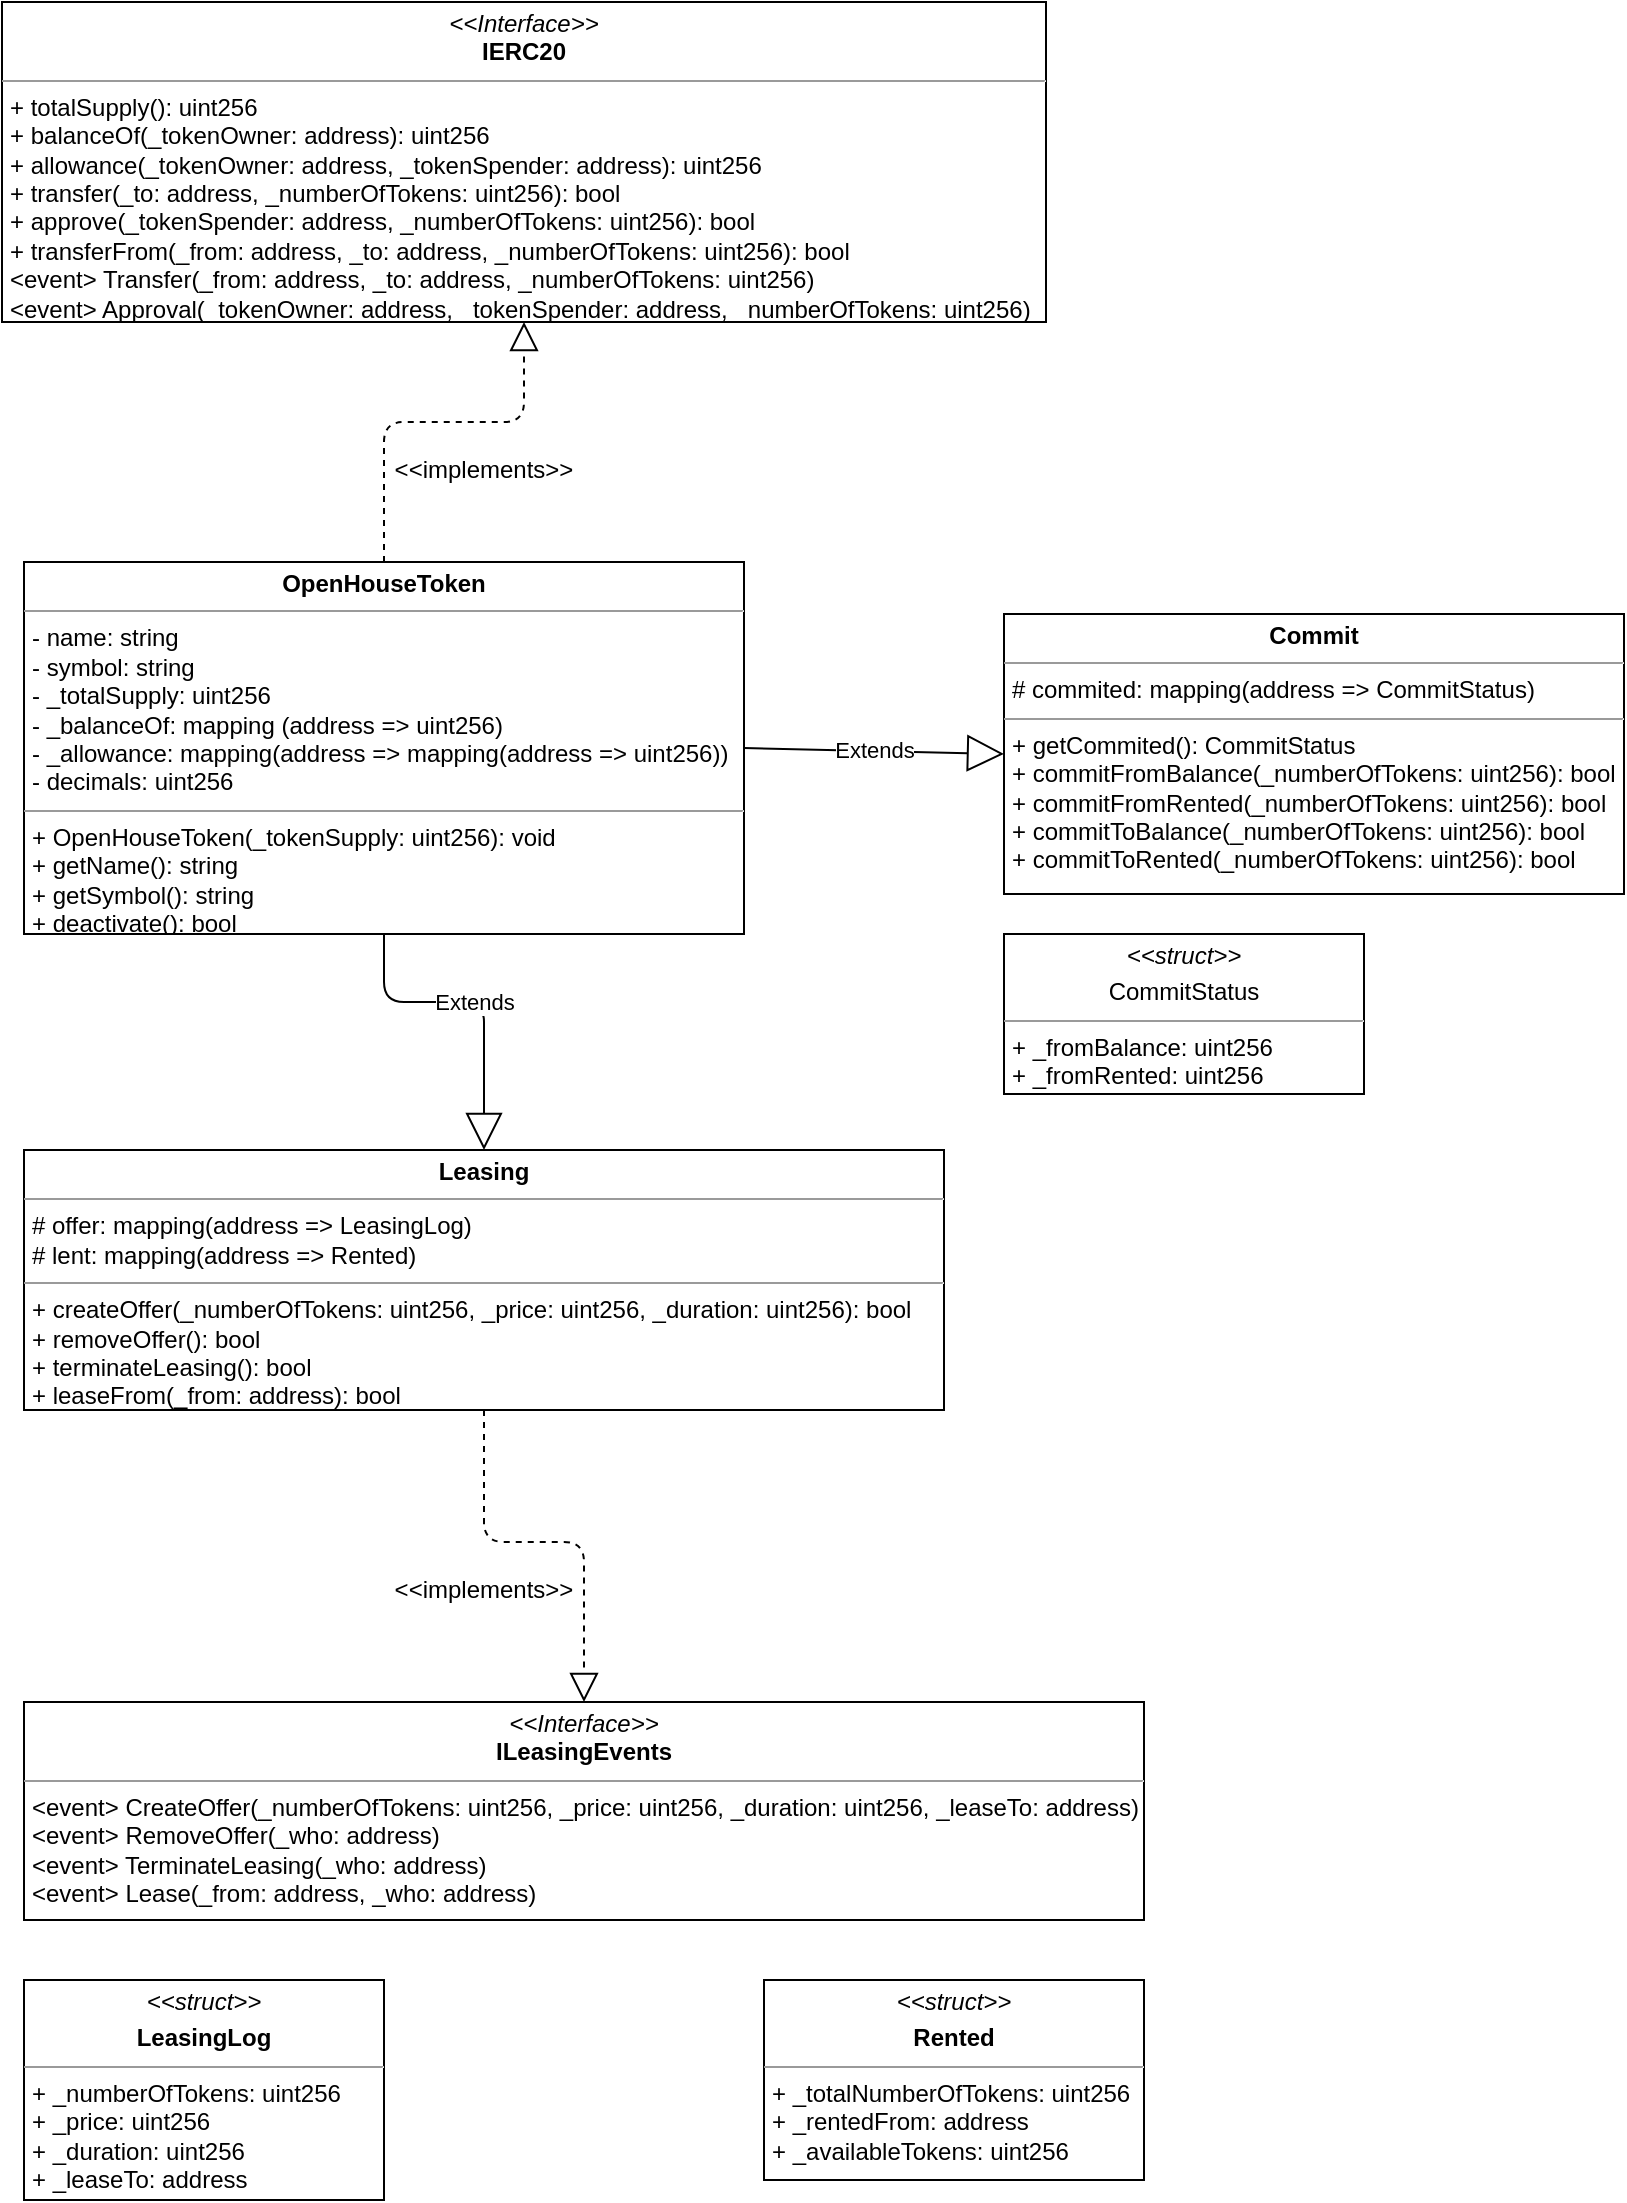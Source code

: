 <mxfile version="10.5.9" type="device"><diagram id="7WbysznEjbFOMzd1XnKt" name="Page-1"><mxGraphModel dx="1394" dy="768" grid="1" gridSize="10" guides="1" tooltips="1" connect="1" arrows="1" fold="1" page="1" pageScale="1" pageWidth="827" pageHeight="1169" math="0" shadow="0"><root><mxCell id="0"/><mxCell id="1" parent="0"/><mxCell id="B_E1CrV0eOcXe67gAG_t-1" value="&lt;p style=&quot;margin: 0px ; margin-top: 4px ; text-align: center&quot;&gt;&lt;b&gt;OpenHouseToken&lt;/b&gt;&lt;/p&gt;&lt;hr size=&quot;1&quot;&gt;&lt;p style=&quot;margin: 0px ; margin-left: 4px&quot;&gt;- name: string&lt;/p&gt;&lt;p style=&quot;margin: 0px ; margin-left: 4px&quot;&gt;- symbol: string&lt;/p&gt;&lt;p style=&quot;margin: 0px ; margin-left: 4px&quot;&gt;- _totalSupply: uint256&lt;/p&gt;&lt;p style=&quot;margin: 0px ; margin-left: 4px&quot;&gt;- _balanceOf: mapping (address =&amp;gt; uint256)&lt;/p&gt;&lt;p style=&quot;margin: 0px ; margin-left: 4px&quot;&gt;- _allowance: mapping(address =&amp;gt; mapping(address =&amp;gt; uint256))&lt;/p&gt;&lt;p style=&quot;margin: 0px ; margin-left: 4px&quot;&gt;- decimals: uint256&lt;/p&gt;&lt;hr size=&quot;1&quot;&gt;&lt;p style=&quot;margin: 0px ; margin-left: 4px&quot;&gt;+ OpenHouseToken(_tokenSupply: uint256): void&lt;/p&gt;&lt;p style=&quot;margin: 0px ; margin-left: 4px&quot;&gt;+ getName(): string&lt;/p&gt;&lt;p style=&quot;margin: 0px ; margin-left: 4px&quot;&gt;+ getSymbol(): string&lt;/p&gt;&lt;p style=&quot;margin: 0px ; margin-left: 4px&quot;&gt;+ deactivate(): bool&lt;/p&gt;" style="verticalAlign=top;align=left;overflow=fill;fontSize=12;fontFamily=Helvetica;html=1;" parent="1" vertex="1"><mxGeometry x="20" y="290" width="360" height="186" as="geometry"/></mxCell><mxCell id="B_E1CrV0eOcXe67gAG_t-4" value="&lt;p style=&quot;margin: 0px ; margin-top: 4px ; text-align: center&quot;&gt;&lt;i&gt;&amp;lt;&amp;lt;Interface&amp;gt;&amp;gt;&lt;/i&gt;&lt;br&gt;&lt;b&gt;IERC20&lt;/b&gt;&lt;/p&gt;&lt;hr size=&quot;1&quot;&gt;&lt;p style=&quot;margin: 0px ; margin-left: 4px&quot;&gt;+ totalSupply(): uint256&lt;br&gt;+ balanceOf(_tokenOwner: address): uint256&lt;/p&gt;&lt;p style=&quot;margin: 0px ; margin-left: 4px&quot;&gt;+ allowance(_tokenOwner: address, _tokenSpender: address): uint256&lt;/p&gt;&lt;p style=&quot;margin: 0px ; margin-left: 4px&quot;&gt;+ transfer(_to: address, _numberOfTokens: uint256): bool&lt;/p&gt;&lt;p style=&quot;margin: 0px ; margin-left: 4px&quot;&gt;+ approve(_tokenSpender: address, _numberOfTokens: uint256): bool&lt;/p&gt;&lt;p style=&quot;margin: 0px ; margin-left: 4px&quot;&gt;+ transferFrom(_from: address, _to: address, _numberOfTokens: uint256): bool&lt;/p&gt;&lt;p style=&quot;margin: 0px ; margin-left: 4px&quot;&gt;&amp;lt;event&amp;gt; Transfer(_from: address, _to: address, _numberOfTokens: uint256)&lt;/p&gt;&lt;p style=&quot;margin: 0px ; margin-left: 4px&quot;&gt;&amp;lt;event&amp;gt; Approval(_tokenOwner: address, _tokenSpender: address, _numberOfTokens: uint256)&lt;/p&gt;" style="verticalAlign=top;align=left;overflow=fill;fontSize=12;fontFamily=Helvetica;html=1;" parent="1" vertex="1"><mxGeometry x="9" y="10" width="522" height="160" as="geometry"/></mxCell><mxCell id="LQf-pTKTdTnyRFtlEmNz-1" value="" style="endArrow=block;dashed=1;endFill=0;endSize=12;html=1;exitX=0.5;exitY=0;exitDx=0;exitDy=0;entryX=0.5;entryY=1;entryDx=0;entryDy=0;" parent="1" source="B_E1CrV0eOcXe67gAG_t-1" target="B_E1CrV0eOcXe67gAG_t-4" edge="1"><mxGeometry width="160" relative="1" as="geometry"><mxPoint x="320" y="290" as="sourcePoint"/><mxPoint x="480" y="290" as="targetPoint"/><Array as="points"><mxPoint x="200" y="220"/><mxPoint x="270" y="220"/></Array></mxGeometry></mxCell><mxCell id="LQf-pTKTdTnyRFtlEmNz-2" value="&lt;&lt;implements&gt;&gt;" style="text;align=center;fontStyle=0;verticalAlign=middle;spacingLeft=3;spacingRight=3;strokeColor=none;rotatable=0;points=[[0,0.5],[1,0.5]];portConstraint=eastwest;" parent="1" vertex="1"><mxGeometry x="210" y="230" width="80" height="26" as="geometry"/></mxCell><mxCell id="T7nPXZWKhu38skgBOuPw-1" value="&lt;p style=&quot;margin: 0px ; margin-top: 4px ; text-align: center&quot;&gt;&lt;b&gt;Leasing&lt;/b&gt;&lt;/p&gt;&lt;hr size=&quot;1&quot;&gt;&lt;p style=&quot;margin: 0px ; margin-left: 4px&quot;&gt;# offer: mapping(address =&amp;gt; LeasingLog)&lt;/p&gt;&lt;p style=&quot;margin: 0px ; margin-left: 4px&quot;&gt;# lent: mapping(address =&amp;gt; Rented)&lt;/p&gt;&lt;hr size=&quot;1&quot;&gt;&lt;p style=&quot;margin: 0px ; margin-left: 4px&quot;&gt;+ createOffer(_numberOfTokens: uint256, _price: uint256, _duration: uint256): bool&lt;/p&gt;&lt;p style=&quot;margin: 0px ; margin-left: 4px&quot;&gt;+ removeOffer(): bool&lt;/p&gt;&lt;p style=&quot;margin: 0px ; margin-left: 4px&quot;&gt;+ terminateLeasing(): bool&lt;/p&gt;&lt;p style=&quot;margin: 0px ; margin-left: 4px&quot;&gt;+ leaseFrom(_from: address): bool&lt;/p&gt;" style="verticalAlign=top;align=left;overflow=fill;fontSize=12;fontFamily=Helvetica;html=1;" vertex="1" parent="1"><mxGeometry x="20" y="584" width="460" height="130" as="geometry"/></mxCell><mxCell id="T7nPXZWKhu38skgBOuPw-4" value="&lt;p style=&quot;margin: 0px ; margin-top: 4px ; text-align: center&quot;&gt;&lt;i&gt;&amp;lt;&amp;lt;struct&amp;gt;&amp;gt;&lt;/i&gt;&lt;br&gt;&lt;/p&gt;&lt;p style=&quot;margin: 0px ; margin-top: 4px ; text-align: center&quot;&gt;&lt;b&gt;LeasingLog&lt;/b&gt;&lt;/p&gt;&lt;hr size=&quot;1&quot;&gt;&lt;p style=&quot;margin: 0px ; margin-left: 4px&quot;&gt;+ _numberOfTokens: uint256&lt;/p&gt;&lt;p style=&quot;margin: 0px ; margin-left: 4px&quot;&gt;+ _price: uint256&lt;/p&gt;&lt;p style=&quot;margin: 0px ; margin-left: 4px&quot;&gt;+ _duration: uint256&lt;/p&gt;&lt;p style=&quot;margin: 0px ; margin-left: 4px&quot;&gt;+ _leaseTo: address&lt;/p&gt;&lt;p style=&quot;margin: 0px ; margin-left: 4px&quot;&gt;&lt;br&gt;&lt;/p&gt;" style="verticalAlign=top;align=left;overflow=fill;fontSize=12;fontFamily=Helvetica;html=1;" vertex="1" parent="1"><mxGeometry x="20" y="999" width="180" height="110" as="geometry"/></mxCell><mxCell id="T7nPXZWKhu38skgBOuPw-5" value="Extends" style="endArrow=block;endSize=16;endFill=0;html=1;exitX=0.5;exitY=1;exitDx=0;exitDy=0;entryX=0.5;entryY=0;entryDx=0;entryDy=0;" edge="1" parent="1" source="B_E1CrV0eOcXe67gAG_t-1" target="T7nPXZWKhu38skgBOuPw-1"><mxGeometry width="160" relative="1" as="geometry"><mxPoint x="300" y="830" as="sourcePoint"/><mxPoint x="460" y="830" as="targetPoint"/><Array as="points"><mxPoint x="200" y="510"/><mxPoint x="250" y="510"/></Array></mxGeometry></mxCell><mxCell id="T7nPXZWKhu38skgBOuPw-6" value="&lt;p style=&quot;margin: 0px ; margin-top: 4px ; text-align: center&quot;&gt;&lt;i&gt;&amp;lt;&amp;lt;Interface&amp;gt;&amp;gt;&lt;/i&gt;&lt;br&gt;&lt;b&gt;ILeasingEvents&lt;/b&gt;&lt;/p&gt;&lt;hr size=&quot;1&quot;&gt;&lt;p style=&quot;margin: 0px ; margin-left: 4px&quot;&gt;&amp;lt;event&amp;gt; CreateOffer(_numberOfTokens: uint256, _price: uint256, _duration: uint256, _leaseTo: address)&lt;br&gt;&amp;lt;event&amp;gt; RemoveOffer(_who: address)&lt;/p&gt;&lt;p style=&quot;margin: 0px ; margin-left: 4px&quot;&gt;&amp;lt;event&amp;gt; TerminateLeasing(_who: address)&lt;/p&gt;&lt;p style=&quot;margin: 0px ; margin-left: 4px&quot;&gt;&amp;lt;event&amp;gt; Lease(_from: address, _who: address)&lt;/p&gt;" style="verticalAlign=top;align=left;overflow=fill;fontSize=12;fontFamily=Helvetica;html=1;" vertex="1" parent="1"><mxGeometry x="20" y="860" width="560" height="109" as="geometry"/></mxCell><mxCell id="T7nPXZWKhu38skgBOuPw-7" value="" style="endArrow=block;dashed=1;endFill=0;endSize=12;html=1;exitX=0.5;exitY=1;exitDx=0;exitDy=0;entryX=0.5;entryY=0;entryDx=0;entryDy=0;" edge="1" parent="1" source="T7nPXZWKhu38skgBOuPw-1" target="T7nPXZWKhu38skgBOuPw-6"><mxGeometry width="160" relative="1" as="geometry"><mxPoint x="200" y="1060" as="sourcePoint"/><mxPoint x="360" y="1060" as="targetPoint"/><Array as="points"><mxPoint x="250" y="780"/><mxPoint x="300" y="780"/></Array></mxGeometry></mxCell><mxCell id="T7nPXZWKhu38skgBOuPw-8" value="&lt;p style=&quot;margin: 0px ; margin-top: 4px ; text-align: center&quot;&gt;&lt;b&gt;Commit&lt;/b&gt;&lt;/p&gt;&lt;hr size=&quot;1&quot;&gt;&lt;p style=&quot;margin: 0px ; margin-left: 4px&quot;&gt;# commited: mapping(address =&amp;gt; CommitStatus)&lt;/p&gt;&lt;hr size=&quot;1&quot;&gt;&lt;p style=&quot;margin: 0px ; margin-left: 4px&quot;&gt;+ getCommited(): CommitStatus&lt;br&gt;&lt;/p&gt;&lt;p style=&quot;margin: 0px ; margin-left: 4px&quot;&gt;+ commitFromBalance(_numberOfTokens: uint256): bool&lt;/p&gt;&lt;p style=&quot;margin: 0px ; margin-left: 4px&quot;&gt;+ commitFromRented(_numberOfTokens: uint256): bool&lt;/p&gt;&lt;p style=&quot;margin: 0px ; margin-left: 4px&quot;&gt;+ commitToBalance(_numberOfTokens: uint256): bool&lt;/p&gt;&lt;p style=&quot;margin: 0px ; margin-left: 4px&quot;&gt;+ commitToRented(_numberOfTokens: uint256): bool&lt;/p&gt;" style="verticalAlign=top;align=left;overflow=fill;fontSize=12;fontFamily=Helvetica;html=1;" vertex="1" parent="1"><mxGeometry x="510" y="316" width="310" height="140" as="geometry"/></mxCell><mxCell id="T7nPXZWKhu38skgBOuPw-9" value="&lt;p style=&quot;margin: 0px ; margin-top: 4px ; text-align: center&quot;&gt;&lt;i&gt;&amp;lt;&amp;lt;struct&amp;gt;&amp;gt;&lt;/i&gt;&lt;br&gt;&lt;/p&gt;&lt;p style=&quot;margin: 0px ; margin-top: 4px ; text-align: center&quot;&gt;&lt;span&gt;CommitStatus&lt;/span&gt;&lt;br&gt;&lt;/p&gt;&lt;hr size=&quot;1&quot;&gt;&lt;p style=&quot;margin: 0px ; margin-left: 4px&quot;&gt;+ _fromBalance: uint256&lt;/p&gt;&lt;p style=&quot;margin: 0px ; margin-left: 4px&quot;&gt;+ _fromRented: uint256&lt;/p&gt;&lt;p style=&quot;margin: 0px ; margin-left: 4px&quot;&gt;&lt;br&gt;&lt;/p&gt;" style="verticalAlign=top;align=left;overflow=fill;fontSize=12;fontFamily=Helvetica;html=1;" vertex="1" parent="1"><mxGeometry x="510" y="476" width="180" height="80" as="geometry"/></mxCell><mxCell id="T7nPXZWKhu38skgBOuPw-10" value="&lt;p style=&quot;margin: 0px ; margin-top: 4px ; text-align: center&quot;&gt;&lt;i&gt;&amp;lt;&amp;lt;struct&amp;gt;&amp;gt;&lt;/i&gt;&lt;br&gt;&lt;/p&gt;&lt;p style=&quot;margin: 0px ; margin-top: 4px ; text-align: center&quot;&gt;&lt;b&gt;Rented&lt;/b&gt;&lt;/p&gt;&lt;hr size=&quot;1&quot;&gt;&lt;p style=&quot;margin: 0px ; margin-left: 4px&quot;&gt;+ _totalNumberOfTokens: uint256&lt;/p&gt;&lt;p style=&quot;margin: 0px ; margin-left: 4px&quot;&gt;+ _rentedFrom: address&lt;/p&gt;&lt;p style=&quot;margin: 0px ; margin-left: 4px&quot;&gt;+ _availableTokens: uint256&lt;/p&gt;&lt;p style=&quot;margin: 0px ; margin-left: 4px&quot;&gt;&lt;br&gt;&lt;/p&gt;" style="verticalAlign=top;align=left;overflow=fill;fontSize=12;fontFamily=Helvetica;html=1;" vertex="1" parent="1"><mxGeometry x="390" y="999" width="190" height="100" as="geometry"/></mxCell><mxCell id="T7nPXZWKhu38skgBOuPw-13" value="Extends" style="endArrow=block;endSize=16;endFill=0;html=1;exitX=1;exitY=0.5;exitDx=0;exitDy=0;entryX=0;entryY=0.5;entryDx=0;entryDy=0;" edge="1" parent="1" source="B_E1CrV0eOcXe67gAG_t-1" target="T7nPXZWKhu38skgBOuPw-8"><mxGeometry width="160" relative="1" as="geometry"><mxPoint x="420" y="510" as="sourcePoint"/><mxPoint x="580" y="510" as="targetPoint"/></mxGeometry></mxCell><mxCell id="T7nPXZWKhu38skgBOuPw-14" value="&lt;&lt;implements&gt;&gt;" style="text;align=center;fontStyle=0;verticalAlign=middle;spacingLeft=3;spacingRight=3;strokeColor=none;rotatable=0;points=[[0,0.5],[1,0.5]];portConstraint=eastwest;" vertex="1" parent="1"><mxGeometry x="210" y="790" width="80" height="26" as="geometry"/></mxCell></root></mxGraphModel></diagram></mxfile>